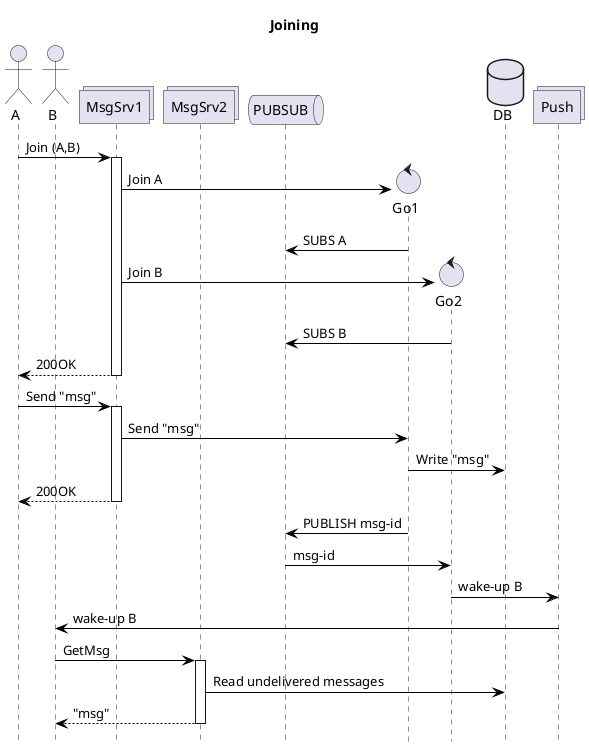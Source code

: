 @startuml callflow
skinparam class {
    BackgroundColor White
    ArrowColor Black
    BorderColor Black
    AttributeIconSize 0
}
'skinparam style strictuml
skinparam stereotypeCBackgroundColor White
skinparam stereotypeIBackgroundColor White
skinparam stereotypeEBackgroundColor White
skinparam stereotypeABackgroundColor White
skinparam linetype ortho

title "Joining"
hide footbox

actor A
actor B

collections MsgSrv1
collections MsgSrv2
queue PUBSUB


A -> MsgSrv1 ++ : Join (A,B)
create control Go1

MsgSrv1 -> Go1 : Join A
Go1 -> PUBSUB : SUBS A

create control Go2

MsgSrv1 -> Go2 : Join B
Go2 -> PUBSUB : SUBS B

return 200OK

database DB

A -> MsgSrv1 ++ : Send "msg"

MsgSrv1 -> Go1 : Send "msg"

Go1 -> DB : Write "msg"

return 200OK

Go1 -> PUBSUB : PUBLISH msg-id

PUBSUB -> Go2 : msg-id


collections Push

Go2 -> Push : wake-up B

Push -> B : wake-up B

B -> MsgSrv2 ++ : GetMsg

MsgSrv2 -> DB : Read undelivered messages

return "msg"




@enduml


